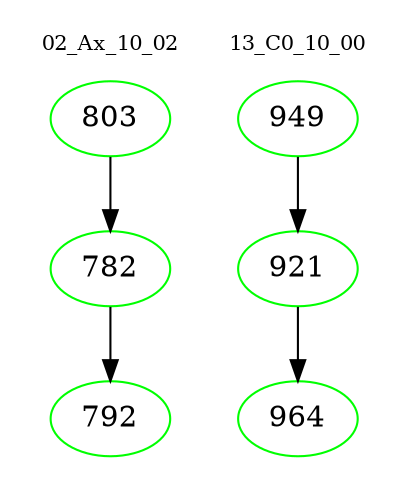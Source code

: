 digraph{
subgraph cluster_0 {
color = white
label = "02_Ax_10_02";
fontsize=10;
T0_803 [label="803", color="green"]
T0_803 -> T0_782 [color="black"]
T0_782 [label="782", color="green"]
T0_782 -> T0_792 [color="black"]
T0_792 [label="792", color="green"]
}
subgraph cluster_1 {
color = white
label = "13_C0_10_00";
fontsize=10;
T1_949 [label="949", color="green"]
T1_949 -> T1_921 [color="black"]
T1_921 [label="921", color="green"]
T1_921 -> T1_964 [color="black"]
T1_964 [label="964", color="green"]
}
}
